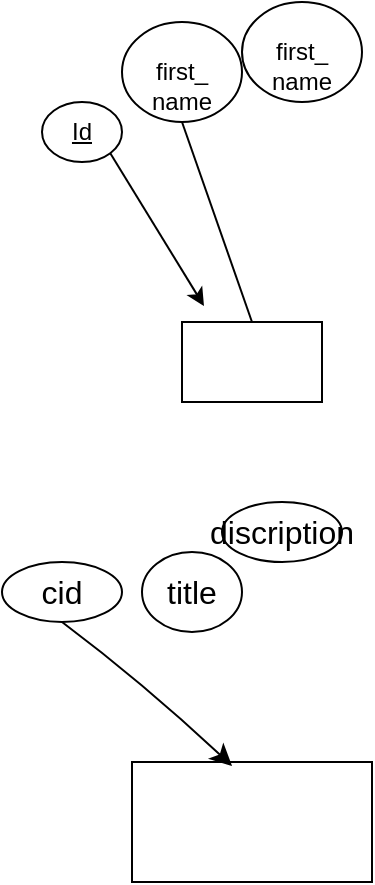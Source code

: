 <mxfile version="20.8.20" type="device"><diagram name="Page-1" id="rs9giLX8LKm1URomvQ0y"><mxGraphModel dx="538" dy="502" grid="1" gridSize="10" guides="1" tooltips="1" connect="1" arrows="1" fold="1" page="1" pageScale="1" pageWidth="850" pageHeight="1100" math="0" shadow="0"><root><mxCell id="0"/><mxCell id="1" parent="0"/><mxCell id="WlkjO5i2-R_APn6OXVKw-6" value="" style="rounded=0;whiteSpace=wrap;html=1;" parent="1" vertex="1"><mxGeometry x="110" y="180" width="70" height="40" as="geometry"/></mxCell><mxCell id="WlkjO5i2-R_APn6OXVKw-11" style="rounded=0;orthogonalLoop=1;jettySize=auto;html=1;exitX=1;exitY=1;exitDx=0;exitDy=0;entryX=0.157;entryY=-0.2;entryDx=0;entryDy=0;entryPerimeter=0;" parent="1" source="WlkjO5i2-R_APn6OXVKw-7" target="WlkjO5i2-R_APn6OXVKw-6" edge="1"><mxGeometry relative="1" as="geometry"/></mxCell><mxCell id="WlkjO5i2-R_APn6OXVKw-7" value="&lt;u&gt;Id&lt;/u&gt;" style="ellipse;whiteSpace=wrap;html=1;" parent="1" vertex="1"><mxGeometry x="40" y="70" width="40" height="30" as="geometry"/></mxCell><mxCell id="WlkjO5i2-R_APn6OXVKw-8" value="&lt;br&gt;first_&lt;br&gt;name&lt;br&gt;" style="ellipse;whiteSpace=wrap;html=1;" parent="1" vertex="1"><mxGeometry x="80" y="30" width="60" height="50" as="geometry"/></mxCell><mxCell id="WlkjO5i2-R_APn6OXVKw-12" value="" style="endArrow=none;html=1;rounded=0;entryX=0.5;entryY=1;entryDx=0;entryDy=0;exitX=0.5;exitY=0;exitDx=0;exitDy=0;" parent="1" source="WlkjO5i2-R_APn6OXVKw-6" target="WlkjO5i2-R_APn6OXVKw-8" edge="1"><mxGeometry width="50" height="50" relative="1" as="geometry"><mxPoint x="120" y="120" as="sourcePoint"/><mxPoint x="170" y="70" as="targetPoint"/></mxGeometry></mxCell><mxCell id="WlkjO5i2-R_APn6OXVKw-13" value="&lt;br&gt;first_&lt;br&gt;name&lt;br&gt;" style="ellipse;whiteSpace=wrap;html=1;" parent="1" vertex="1"><mxGeometry x="140" y="20" width="60" height="50" as="geometry"/></mxCell><mxCell id="YK3ziWGAqaegxHZGb3MC-1" value="" style="rounded=0;whiteSpace=wrap;html=1;fontSize=16;" vertex="1" parent="1"><mxGeometry x="85" y="400" width="120" height="60" as="geometry"/></mxCell><mxCell id="YK3ziWGAqaegxHZGb3MC-2" value="cid" style="ellipse;whiteSpace=wrap;html=1;fontSize=16;" vertex="1" parent="1"><mxGeometry x="20" y="300" width="60" height="30" as="geometry"/></mxCell><mxCell id="YK3ziWGAqaegxHZGb3MC-3" value="title&lt;br&gt;" style="ellipse;whiteSpace=wrap;html=1;fontSize=16;" vertex="1" parent="1"><mxGeometry x="90" y="295" width="50" height="40" as="geometry"/></mxCell><mxCell id="YK3ziWGAqaegxHZGb3MC-4" value="discription" style="ellipse;whiteSpace=wrap;html=1;fontSize=16;" vertex="1" parent="1"><mxGeometry x="130" y="270" width="60" height="30" as="geometry"/></mxCell><mxCell id="YK3ziWGAqaegxHZGb3MC-9" value="" style="endArrow=classic;html=1;rounded=0;fontSize=12;startSize=8;endSize=8;curved=1;exitX=0.5;exitY=1;exitDx=0;exitDy=0;entryX=0.417;entryY=0.033;entryDx=0;entryDy=0;entryPerimeter=0;" edge="1" parent="1" source="YK3ziWGAqaegxHZGb3MC-2" target="YK3ziWGAqaegxHZGb3MC-1"><mxGeometry width="50" height="50" relative="1" as="geometry"><mxPoint x="260" y="390" as="sourcePoint"/><mxPoint x="310" y="340" as="targetPoint"/><Array as="points"><mxPoint x="90" y="360"/></Array></mxGeometry></mxCell></root></mxGraphModel></diagram></mxfile>